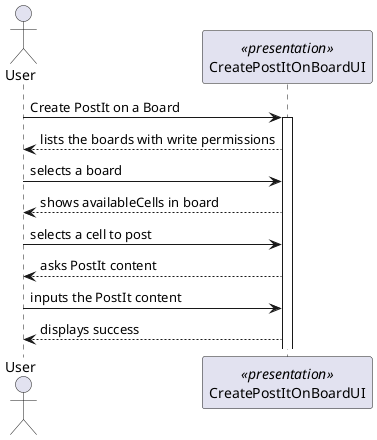 @startuml
'http://plantuml.com/skinparam.html
skinparam handwritten false
skinparam monochrome false
skinparam packageStyle rect
skinparam defaultFontName FG Virgil
skinparam shadowing false

actor User as Actor
participant CreatePostItOnBoardUI as UI <<presentation>>
Actor -> UI: Create PostIt on a Board
activate UI
UI --> Actor: lists the boards with write permissions
Actor -> UI: selects a board
UI --> Actor : shows availableCells in board
Actor -> UI: selects a cell to post
UI --> Actor: asks PostIt content
Actor -> UI: inputs the PostIt content
UI --> Actor: displays success
@enduml

